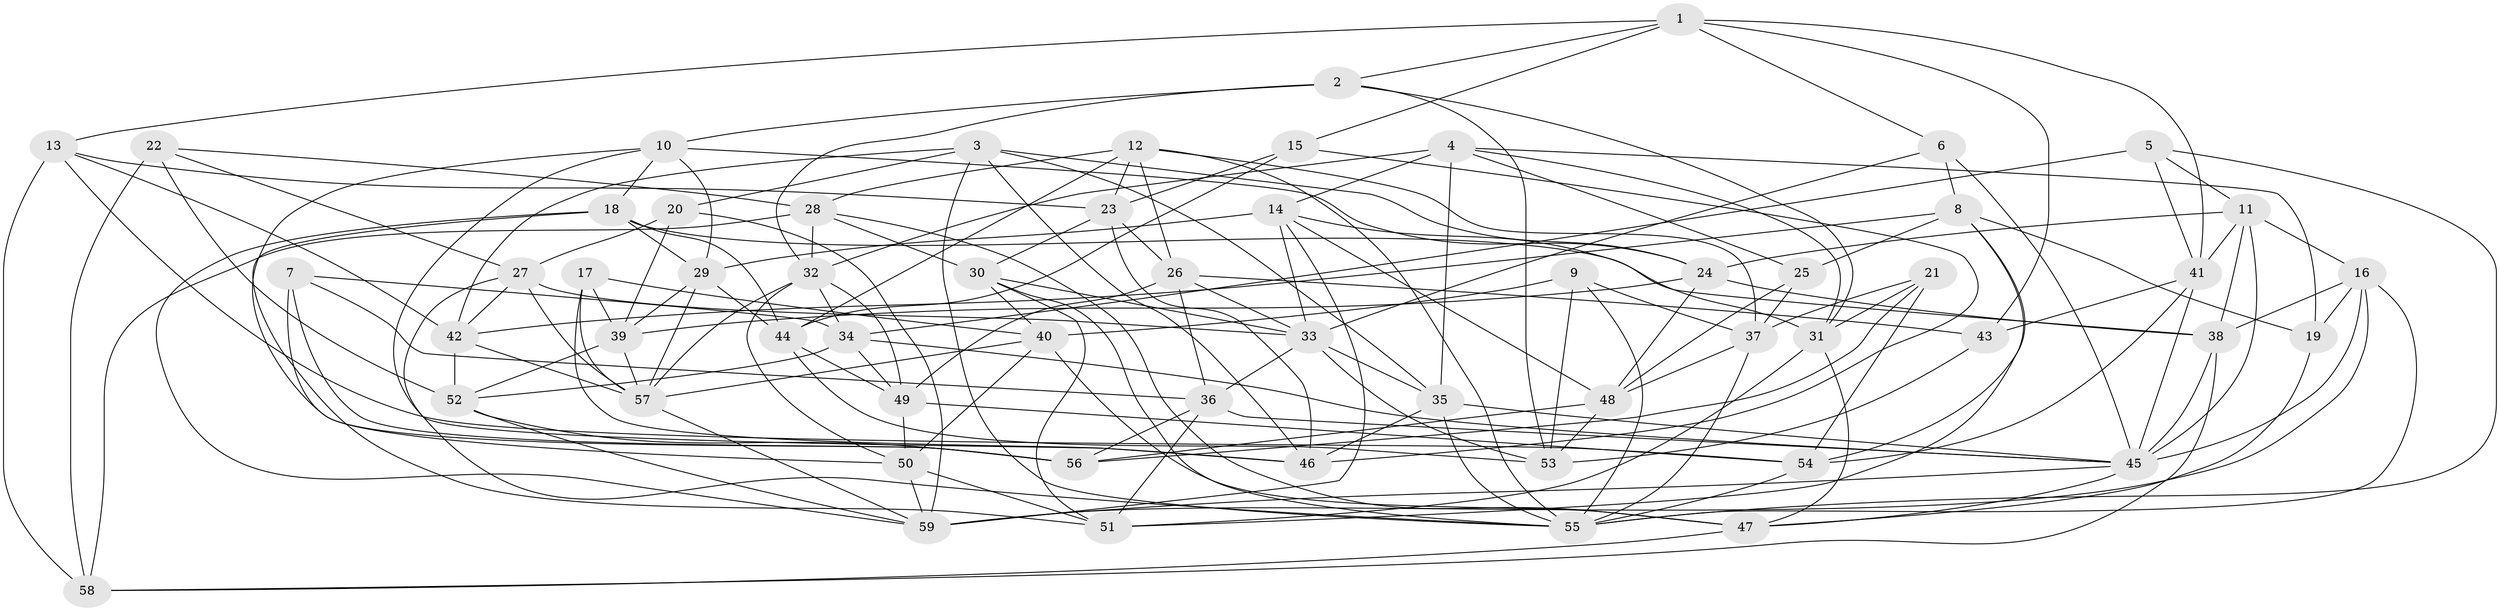 // original degree distribution, {4: 1.0}
// Generated by graph-tools (version 1.1) at 2025/50/03/09/25 03:50:56]
// undirected, 59 vertices, 171 edges
graph export_dot {
graph [start="1"]
  node [color=gray90,style=filled];
  1;
  2;
  3;
  4;
  5;
  6;
  7;
  8;
  9;
  10;
  11;
  12;
  13;
  14;
  15;
  16;
  17;
  18;
  19;
  20;
  21;
  22;
  23;
  24;
  25;
  26;
  27;
  28;
  29;
  30;
  31;
  32;
  33;
  34;
  35;
  36;
  37;
  38;
  39;
  40;
  41;
  42;
  43;
  44;
  45;
  46;
  47;
  48;
  49;
  50;
  51;
  52;
  53;
  54;
  55;
  56;
  57;
  58;
  59;
  1 -- 2 [weight=1.0];
  1 -- 6 [weight=1.0];
  1 -- 13 [weight=1.0];
  1 -- 15 [weight=1.0];
  1 -- 41 [weight=1.0];
  1 -- 43 [weight=1.0];
  2 -- 10 [weight=1.0];
  2 -- 31 [weight=1.0];
  2 -- 32 [weight=2.0];
  2 -- 53 [weight=1.0];
  3 -- 20 [weight=1.0];
  3 -- 24 [weight=1.0];
  3 -- 35 [weight=1.0];
  3 -- 42 [weight=1.0];
  3 -- 46 [weight=1.0];
  3 -- 55 [weight=1.0];
  4 -- 14 [weight=1.0];
  4 -- 19 [weight=1.0];
  4 -- 25 [weight=1.0];
  4 -- 31 [weight=1.0];
  4 -- 32 [weight=1.0];
  4 -- 35 [weight=1.0];
  5 -- 11 [weight=1.0];
  5 -- 34 [weight=1.0];
  5 -- 41 [weight=1.0];
  5 -- 55 [weight=1.0];
  6 -- 8 [weight=1.0];
  6 -- 33 [weight=1.0];
  6 -- 45 [weight=1.0];
  7 -- 34 [weight=1.0];
  7 -- 36 [weight=1.0];
  7 -- 50 [weight=1.0];
  7 -- 56 [weight=1.0];
  8 -- 19 [weight=1.0];
  8 -- 25 [weight=1.0];
  8 -- 42 [weight=1.0];
  8 -- 51 [weight=1.0];
  8 -- 54 [weight=1.0];
  9 -- 37 [weight=1.0];
  9 -- 40 [weight=1.0];
  9 -- 53 [weight=1.0];
  9 -- 55 [weight=1.0];
  10 -- 18 [weight=1.0];
  10 -- 24 [weight=1.0];
  10 -- 29 [weight=1.0];
  10 -- 46 [weight=1.0];
  10 -- 56 [weight=1.0];
  11 -- 16 [weight=1.0];
  11 -- 24 [weight=1.0];
  11 -- 38 [weight=1.0];
  11 -- 41 [weight=1.0];
  11 -- 45 [weight=1.0];
  12 -- 23 [weight=1.0];
  12 -- 26 [weight=1.0];
  12 -- 28 [weight=1.0];
  12 -- 37 [weight=1.0];
  12 -- 44 [weight=1.0];
  12 -- 55 [weight=1.0];
  13 -- 23 [weight=1.0];
  13 -- 42 [weight=1.0];
  13 -- 54 [weight=1.0];
  13 -- 58 [weight=2.0];
  14 -- 29 [weight=1.0];
  14 -- 31 [weight=1.0];
  14 -- 33 [weight=1.0];
  14 -- 48 [weight=1.0];
  14 -- 59 [weight=1.0];
  15 -- 23 [weight=1.0];
  15 -- 44 [weight=1.0];
  15 -- 46 [weight=1.0];
  16 -- 19 [weight=1.0];
  16 -- 38 [weight=1.0];
  16 -- 45 [weight=1.0];
  16 -- 55 [weight=1.0];
  16 -- 59 [weight=1.0];
  17 -- 39 [weight=1.0];
  17 -- 40 [weight=1.0];
  17 -- 46 [weight=1.0];
  17 -- 57 [weight=1.0];
  18 -- 29 [weight=1.0];
  18 -- 38 [weight=1.0];
  18 -- 44 [weight=1.0];
  18 -- 51 [weight=1.0];
  18 -- 59 [weight=1.0];
  19 -- 47 [weight=1.0];
  20 -- 27 [weight=1.0];
  20 -- 39 [weight=1.0];
  20 -- 59 [weight=1.0];
  21 -- 31 [weight=1.0];
  21 -- 37 [weight=1.0];
  21 -- 54 [weight=1.0];
  21 -- 56 [weight=1.0];
  22 -- 27 [weight=1.0];
  22 -- 28 [weight=1.0];
  22 -- 52 [weight=1.0];
  22 -- 58 [weight=1.0];
  23 -- 26 [weight=1.0];
  23 -- 30 [weight=1.0];
  23 -- 46 [weight=1.0];
  24 -- 38 [weight=1.0];
  24 -- 39 [weight=1.0];
  24 -- 48 [weight=1.0];
  25 -- 37 [weight=1.0];
  25 -- 48 [weight=1.0];
  26 -- 33 [weight=1.0];
  26 -- 36 [weight=1.0];
  26 -- 43 [weight=1.0];
  26 -- 49 [weight=1.0];
  27 -- 33 [weight=1.0];
  27 -- 42 [weight=1.0];
  27 -- 55 [weight=1.0];
  27 -- 57 [weight=1.0];
  28 -- 30 [weight=1.0];
  28 -- 32 [weight=1.0];
  28 -- 47 [weight=1.0];
  28 -- 58 [weight=1.0];
  29 -- 39 [weight=1.0];
  29 -- 44 [weight=1.0];
  29 -- 57 [weight=1.0];
  30 -- 33 [weight=1.0];
  30 -- 40 [weight=1.0];
  30 -- 51 [weight=1.0];
  30 -- 55 [weight=1.0];
  31 -- 47 [weight=1.0];
  31 -- 51 [weight=1.0];
  32 -- 34 [weight=1.0];
  32 -- 49 [weight=1.0];
  32 -- 50 [weight=1.0];
  32 -- 57 [weight=1.0];
  33 -- 35 [weight=1.0];
  33 -- 36 [weight=1.0];
  33 -- 53 [weight=1.0];
  34 -- 45 [weight=1.0];
  34 -- 49 [weight=1.0];
  34 -- 52 [weight=1.0];
  35 -- 45 [weight=1.0];
  35 -- 46 [weight=1.0];
  35 -- 55 [weight=1.0];
  36 -- 45 [weight=1.0];
  36 -- 51 [weight=1.0];
  36 -- 56 [weight=1.0];
  37 -- 48 [weight=1.0];
  37 -- 55 [weight=1.0];
  38 -- 45 [weight=1.0];
  38 -- 58 [weight=1.0];
  39 -- 52 [weight=1.0];
  39 -- 57 [weight=1.0];
  40 -- 47 [weight=1.0];
  40 -- 50 [weight=1.0];
  40 -- 57 [weight=1.0];
  41 -- 43 [weight=1.0];
  41 -- 45 [weight=1.0];
  41 -- 54 [weight=1.0];
  42 -- 52 [weight=1.0];
  42 -- 57 [weight=1.0];
  43 -- 53 [weight=1.0];
  44 -- 49 [weight=1.0];
  44 -- 53 [weight=1.0];
  45 -- 47 [weight=1.0];
  45 -- 59 [weight=1.0];
  47 -- 58 [weight=1.0];
  48 -- 53 [weight=1.0];
  48 -- 56 [weight=1.0];
  49 -- 50 [weight=1.0];
  49 -- 54 [weight=1.0];
  50 -- 51 [weight=1.0];
  50 -- 59 [weight=1.0];
  52 -- 56 [weight=1.0];
  52 -- 59 [weight=1.0];
  54 -- 55 [weight=1.0];
  57 -- 59 [weight=1.0];
}
